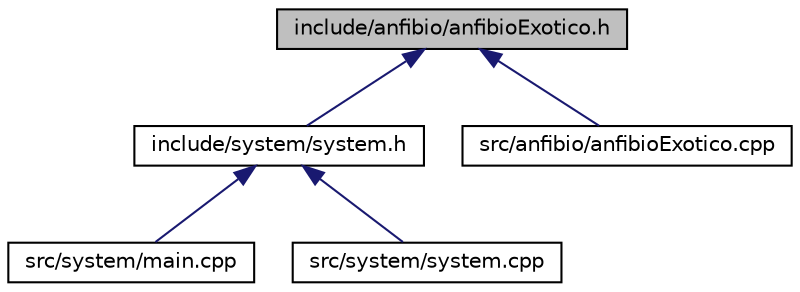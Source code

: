 digraph "include/anfibio/anfibioExotico.h"
{
  edge [fontname="Helvetica",fontsize="10",labelfontname="Helvetica",labelfontsize="10"];
  node [fontname="Helvetica",fontsize="10",shape=record];
  Node10 [label="include/anfibio/anfibioExotico.h",height=0.2,width=0.4,color="black", fillcolor="grey75", style="filled", fontcolor="black"];
  Node10 -> Node11 [dir="back",color="midnightblue",fontsize="10",style="solid",fontname="Helvetica"];
  Node11 [label="include/system/system.h",height=0.2,width=0.4,color="black", fillcolor="white", style="filled",URL="$system_8h.html"];
  Node11 -> Node12 [dir="back",color="midnightblue",fontsize="10",style="solid",fontname="Helvetica"];
  Node12 [label="src/system/main.cpp",height=0.2,width=0.4,color="black", fillcolor="white", style="filled",URL="$main_8cpp.html"];
  Node11 -> Node13 [dir="back",color="midnightblue",fontsize="10",style="solid",fontname="Helvetica"];
  Node13 [label="src/system/system.cpp",height=0.2,width=0.4,color="black", fillcolor="white", style="filled",URL="$system_8cpp.html"];
  Node10 -> Node14 [dir="back",color="midnightblue",fontsize="10",style="solid",fontname="Helvetica"];
  Node14 [label="src/anfibio/anfibioExotico.cpp",height=0.2,width=0.4,color="black", fillcolor="white", style="filled",URL="$anfibio_exotico_8cpp.html"];
}
